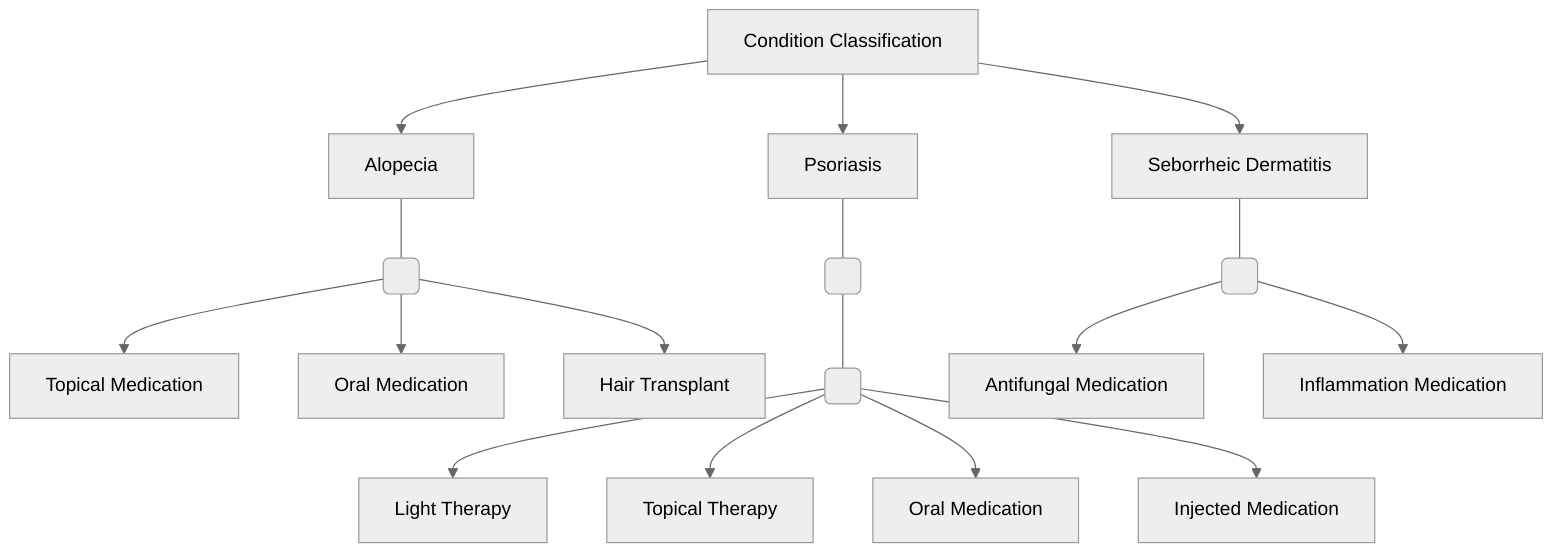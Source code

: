 %%{init: { "theme": "neutral" } }%%
flowchart TD
    A[Condition Classification] --> B & C & D
    B[Alopecia] --- T1
    C[Psoriasis] --- T4
    D[Seborrheic Dermatitis] --- T3
    T1( ):::hidden --> E & M & F
    T2( ):::hidden --> G & H & I & J
    T3( ):::hidden --> K & L
    T4( ):::hidden --- T2
    E[Topical Medication]
    M[Oral Medication]
    F[Hair Transplant]
    G[Light Therapy]
    H[Topical Therapy]
    I[Oral Medication]
    J[Injected Medication]
    K[Antifungal Medication]
    L[Inflammation Medication]